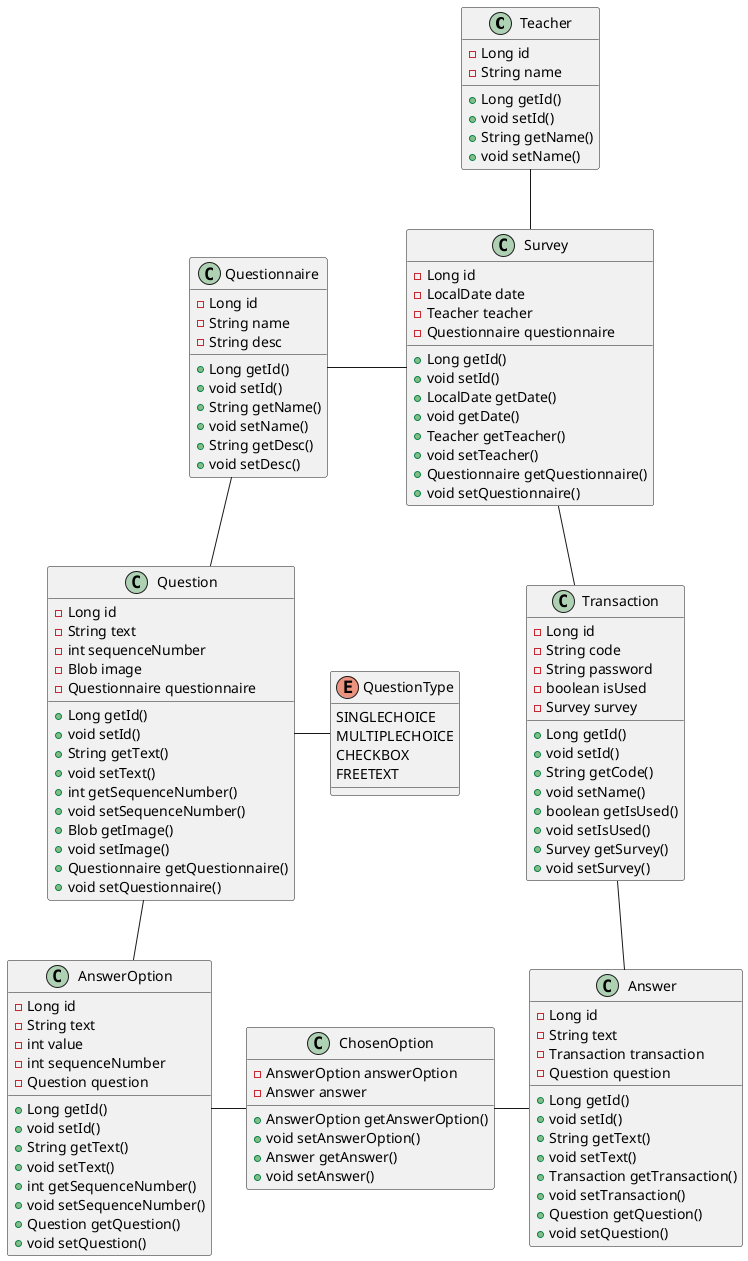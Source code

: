 @startuml

class Teacher {
- Long id
- String name

+ Long getId()
+ void setId()
+ String getName()
+ void setName()
}

class Survey {
- Long id
- LocalDate date
- Teacher teacher
- Questionnaire questionnaire

+ Long getId()
+ void setId()
+ LocalDate getDate()
+ void getDate()
+ Teacher getTeacher()
+ void setTeacher()
+ Questionnaire getQuestionnaire()
+ void setQuestionnaire()
}

class Questionnaire {
- Long id
- String name
- String desc

+ Long getId()
+ void setId()
+ String getName()
+ void setName()
+ String getDesc()
+ void setDesc()
}

class Question {
- Long id
- String text
- int sequenceNumber
- Blob image
- Questionnaire questionnaire

+ Long getId()
+ void setId()
+ String getText()
+ void setText()
+ int getSequenceNumber()
+ void setSequenceNumber()
+ Blob getImage()
+ void setImage()
+ Questionnaire getQuestionnaire()
+ void setQuestionnaire()
}

enum QuestionType {
SINGLECHOICE
MULTIPLECHOICE
CHECKBOX
FREETEXT
}

class AnswerOption {
- Long id
- String text
- int value
- int sequenceNumber
- Question question

+ Long getId()
+ void setId()
+ String getText()
+ void setText()
+ int getSequenceNumber()
+ void setSequenceNumber()
+ Question getQuestion()
+ void setQuestion()
}

class ChosenOption {
- AnswerOption answerOption
- Answer answer

+ AnswerOption getAnswerOption()
+ void setAnswerOption()
+ Answer getAnswer()
+ void setAnswer()
}

class Answer {
- Long id
- String text
- Transaction transaction
- Question question

+ Long getId()
+ void setId()
+ String getText()
+ void setText()
+ Transaction getTransaction()
+ void setTransaction()
+ Question getQuestion()
+ void setQuestion()
}

class Transaction {
- Long id
- String code
- String password
- boolean isUsed
- Survey survey

+ Long getId()
+ void setId()
+ String getCode()
+ void setName()
+ boolean getIsUsed()
+ void setIsUsed()
+ Survey getSurvey()
+ void setSurvey()

}

Teacher -down- Survey
Survey -left- Questionnaire
Questionnaire -- Question
Question -left- QuestionType
Question -- AnswerOption
AnswerOption -right- ChosenOption
ChosenOption  -right- Answer
Answer -up- Transaction
Survey -- Transaction


@enduml